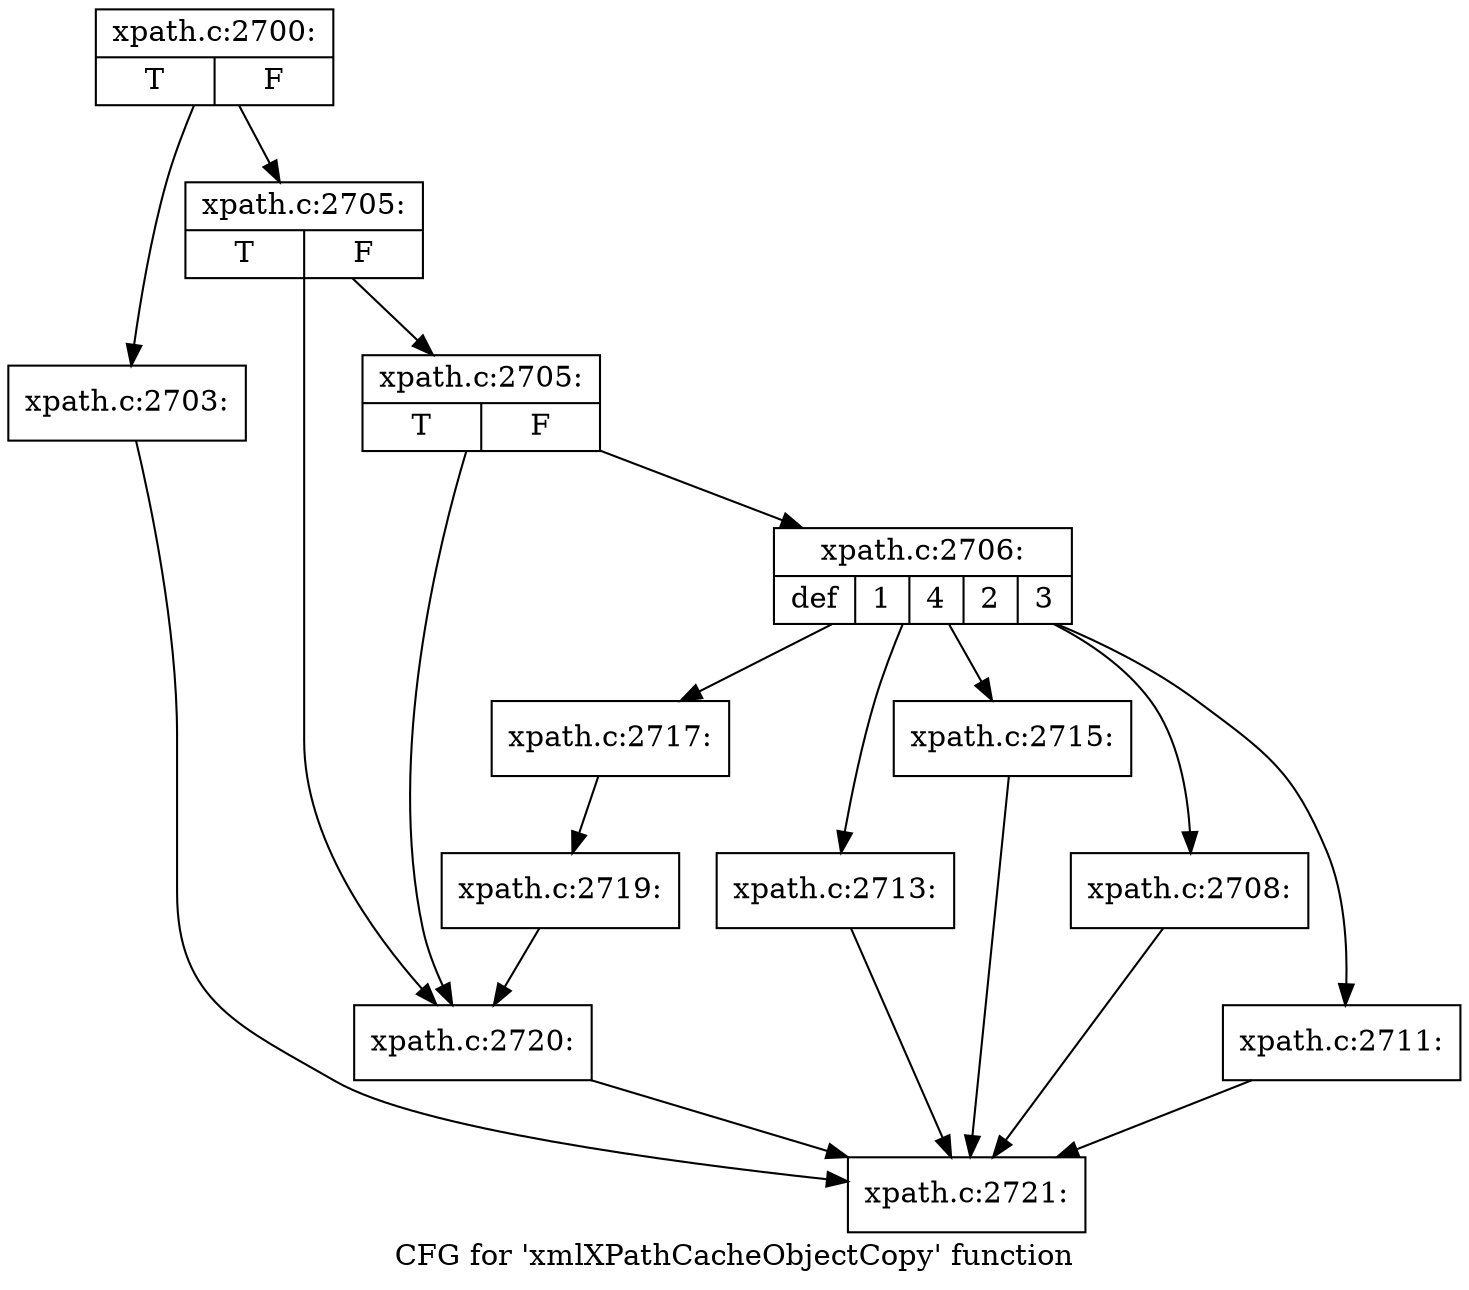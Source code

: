 digraph "CFG for 'xmlXPathCacheObjectCopy' function" {
	label="CFG for 'xmlXPathCacheObjectCopy' function";

	Node0x4d60ef0 [shape=record,label="{xpath.c:2700:|{<s0>T|<s1>F}}"];
	Node0x4d60ef0 -> Node0x4d612b0;
	Node0x4d60ef0 -> Node0x4d61300;
	Node0x4d612b0 [shape=record,label="{xpath.c:2703:}"];
	Node0x4d612b0 -> Node0x4d653a0;
	Node0x4d61300 [shape=record,label="{xpath.c:2705:|{<s0>T|<s1>F}}"];
	Node0x4d61300 -> Node0x4d65f80;
	Node0x4d61300 -> Node0x4d65f30;
	Node0x4d65f80 [shape=record,label="{xpath.c:2705:|{<s0>T|<s1>F}}"];
	Node0x4d65f80 -> Node0x4d65ee0;
	Node0x4d65f80 -> Node0x4d65f30;
	Node0x4d65ee0 [shape=record,label="{xpath.c:2706:|{<s0>def|<s1>1|<s2>4|<s3>2|<s4>3}}"];
	Node0x4d65ee0 -> Node0x4d66690;
	Node0x4d65ee0 -> Node0x4d669d0;
	Node0x4d65ee0 -> Node0x4d66f80;
	Node0x4d65ee0 -> Node0x4d67430;
	Node0x4d65ee0 -> Node0x4d678e0;
	Node0x4d669d0 [shape=record,label="{xpath.c:2708:}"];
	Node0x4d669d0 -> Node0x4d653a0;
	Node0x4d66f80 [shape=record,label="{xpath.c:2711:}"];
	Node0x4d66f80 -> Node0x4d653a0;
	Node0x4d67430 [shape=record,label="{xpath.c:2713:}"];
	Node0x4d67430 -> Node0x4d653a0;
	Node0x4d678e0 [shape=record,label="{xpath.c:2715:}"];
	Node0x4d678e0 -> Node0x4d653a0;
	Node0x4d66690 [shape=record,label="{xpath.c:2717:}"];
	Node0x4d66690 -> Node0x4d664e0;
	Node0x4d664e0 [shape=record,label="{xpath.c:2719:}"];
	Node0x4d664e0 -> Node0x4d65f30;
	Node0x4d65f30 [shape=record,label="{xpath.c:2720:}"];
	Node0x4d65f30 -> Node0x4d653a0;
	Node0x4d653a0 [shape=record,label="{xpath.c:2721:}"];
}
